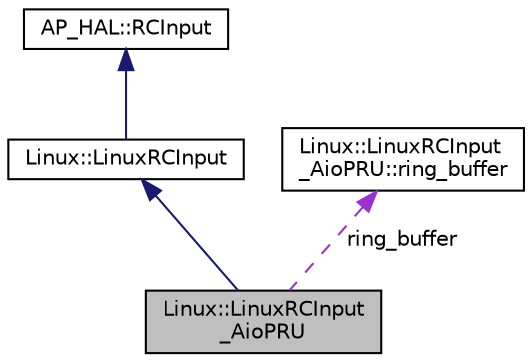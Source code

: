 digraph "Linux::LinuxRCInput_AioPRU"
{
 // INTERACTIVE_SVG=YES
  edge [fontname="Helvetica",fontsize="10",labelfontname="Helvetica",labelfontsize="10"];
  node [fontname="Helvetica",fontsize="10",shape=record];
  Node1 [label="Linux::LinuxRCInput\l_AioPRU",height=0.2,width=0.4,color="black", fillcolor="grey75", style="filled" fontcolor="black"];
  Node2 -> Node1 [dir="back",color="midnightblue",fontsize="10",style="solid",fontname="Helvetica"];
  Node2 [label="Linux::LinuxRCInput",height=0.2,width=0.4,color="black", fillcolor="white", style="filled",URL="$classLinux_1_1LinuxRCInput.html"];
  Node3 -> Node2 [dir="back",color="midnightblue",fontsize="10",style="solid",fontname="Helvetica"];
  Node3 [label="AP_HAL::RCInput",height=0.2,width=0.4,color="black", fillcolor="white", style="filled",URL="$classAP__HAL_1_1RCInput.html"];
  Node4 -> Node1 [dir="back",color="darkorchid3",fontsize="10",style="dashed",label=" ring_buffer" ,fontname="Helvetica"];
  Node4 [label="Linux::LinuxRCInput\l_AioPRU::ring_buffer",height=0.2,width=0.4,color="black", fillcolor="white", style="filled",URL="$structLinux_1_1LinuxRCInput__AioPRU_1_1ring__buffer.html"];
}
